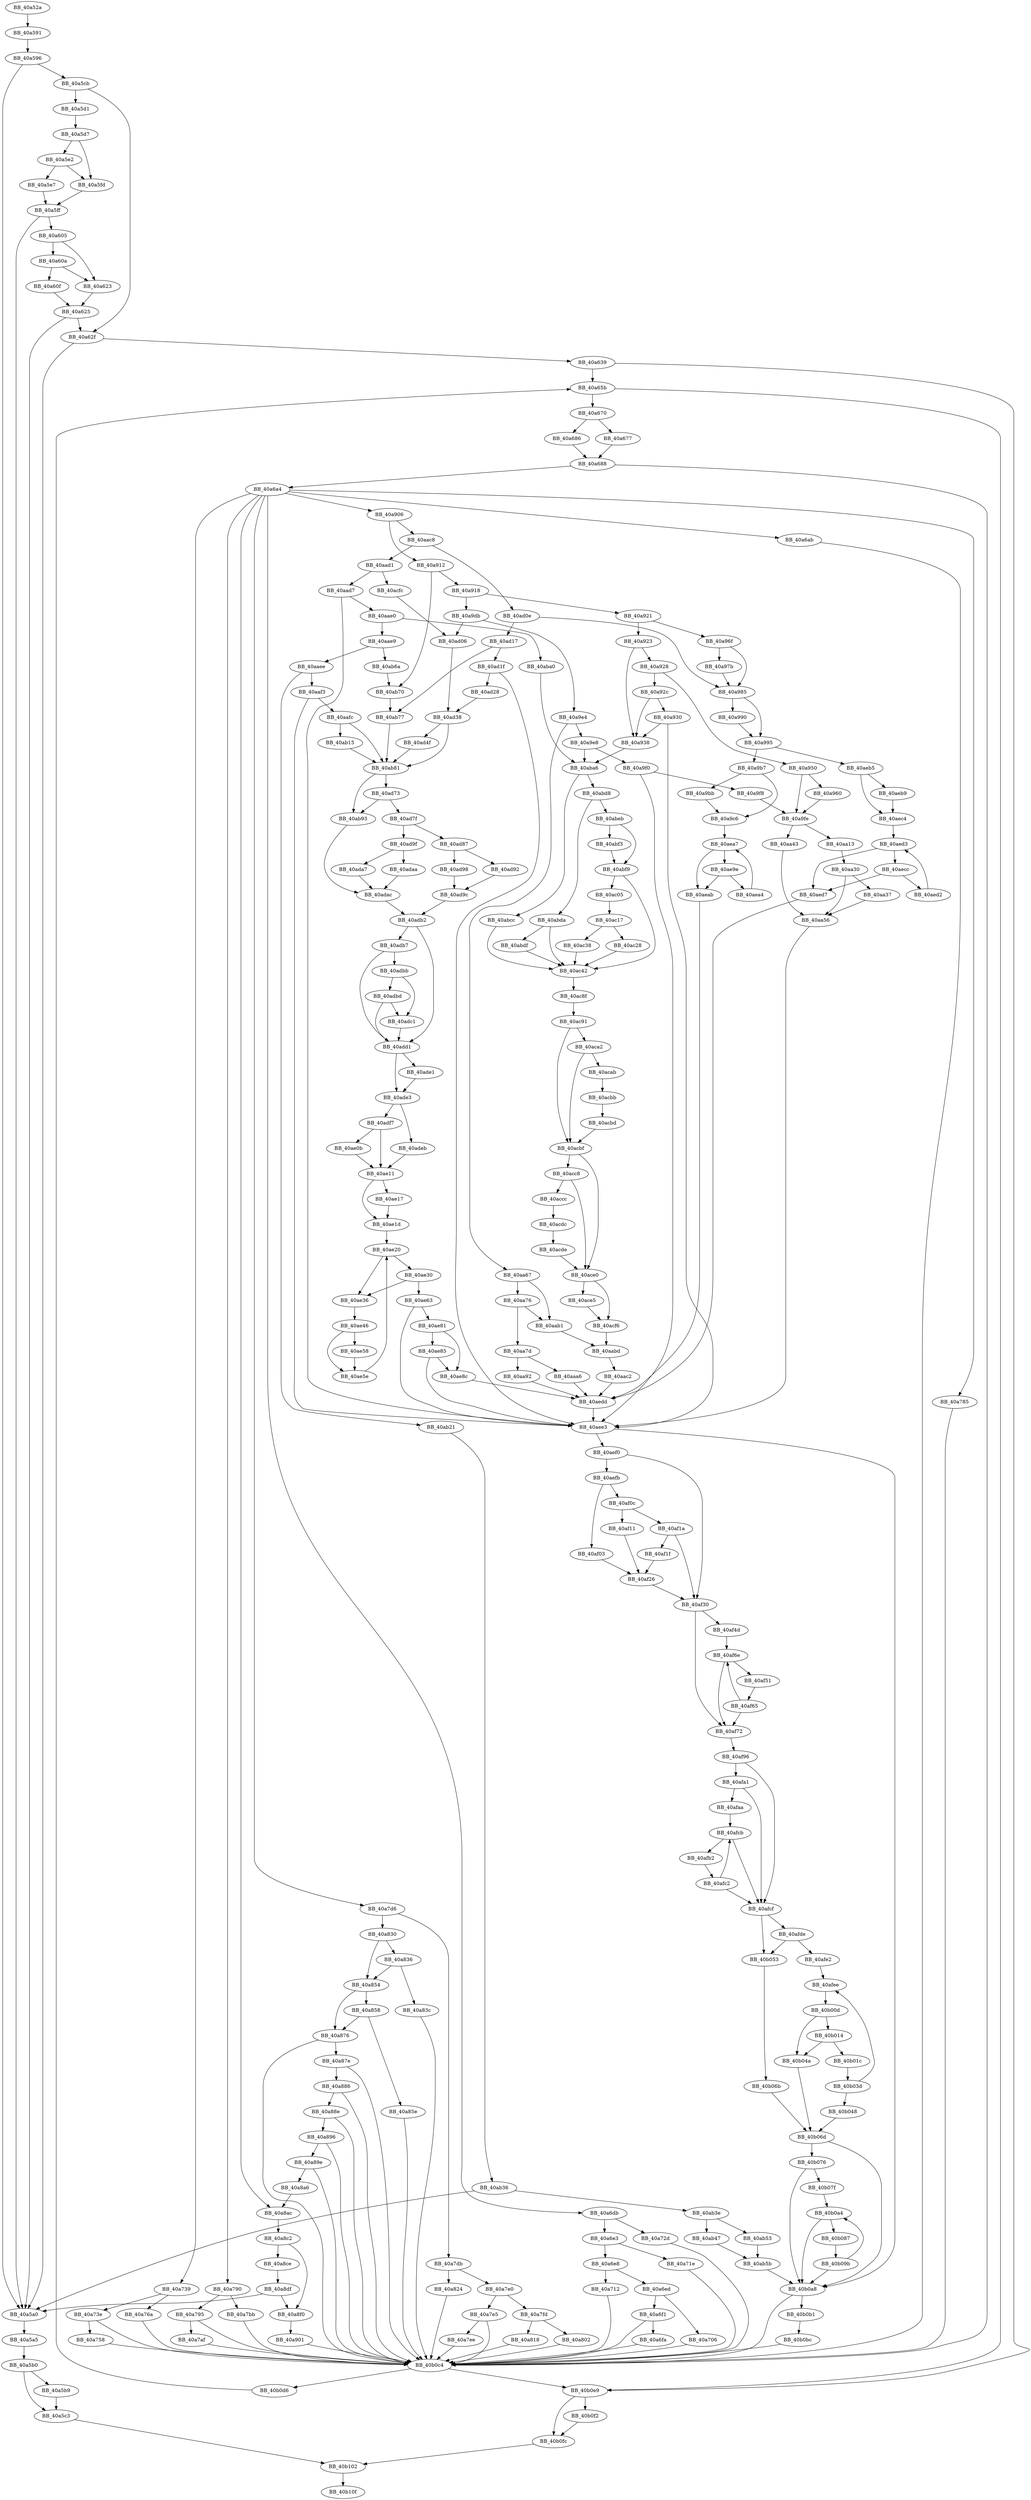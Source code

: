 DiGraph __output_l{
BB_40a52a->BB_40a591
BB_40a591->BB_40a596
BB_40a596->BB_40a5a0
BB_40a596->BB_40a5cb
BB_40a5a0->BB_40a5a5
BB_40a5a5->BB_40a5b0
BB_40a5b0->BB_40a5b9
BB_40a5b0->BB_40a5c3
BB_40a5b9->BB_40a5c3
BB_40a5c3->BB_40b102
BB_40a5cb->BB_40a5d1
BB_40a5cb->BB_40a62f
BB_40a5d1->BB_40a5d7
BB_40a5d7->BB_40a5e2
BB_40a5d7->BB_40a5fd
BB_40a5e2->BB_40a5e7
BB_40a5e2->BB_40a5fd
BB_40a5e7->BB_40a5ff
BB_40a5fd->BB_40a5ff
BB_40a5ff->BB_40a5a0
BB_40a5ff->BB_40a605
BB_40a605->BB_40a60a
BB_40a605->BB_40a623
BB_40a60a->BB_40a60f
BB_40a60a->BB_40a623
BB_40a60f->BB_40a625
BB_40a623->BB_40a625
BB_40a625->BB_40a5a0
BB_40a625->BB_40a62f
BB_40a62f->BB_40a5a0
BB_40a62f->BB_40a639
BB_40a639->BB_40a65b
BB_40a639->BB_40b0e9
BB_40a65b->BB_40a670
BB_40a65b->BB_40b0e9
BB_40a670->BB_40a677
BB_40a670->BB_40a686
BB_40a677->BB_40a688
BB_40a686->BB_40a688
BB_40a688->BB_40a6a4
BB_40a688->BB_40b0c4
BB_40a6a4->BB_40a6ab
BB_40a6a4->BB_40a6db
BB_40a6a4->BB_40a739
BB_40a6a4->BB_40a785
BB_40a6a4->BB_40a790
BB_40a6a4->BB_40a7d6
BB_40a6a4->BB_40a8ac
BB_40a6a4->BB_40a906
BB_40a6ab->BB_40b0c4
BB_40a6db->BB_40a6e3
BB_40a6db->BB_40a72d
BB_40a6e3->BB_40a6e8
BB_40a6e3->BB_40a71e
BB_40a6e8->BB_40a6ed
BB_40a6e8->BB_40a712
BB_40a6ed->BB_40a6f1
BB_40a6ed->BB_40a706
BB_40a6f1->BB_40a6fa
BB_40a6f1->BB_40b0c4
BB_40a6fa->BB_40b0c4
BB_40a706->BB_40b0c4
BB_40a712->BB_40b0c4
BB_40a71e->BB_40b0c4
BB_40a72d->BB_40b0c4
BB_40a739->BB_40a73e
BB_40a739->BB_40a76a
BB_40a73e->BB_40a758
BB_40a73e->BB_40b0c4
BB_40a758->BB_40b0c4
BB_40a76a->BB_40b0c4
BB_40a785->BB_40b0c4
BB_40a790->BB_40a795
BB_40a790->BB_40a7bb
BB_40a795->BB_40a7af
BB_40a795->BB_40b0c4
BB_40a7af->BB_40b0c4
BB_40a7bb->BB_40b0c4
BB_40a7d6->BB_40a7db
BB_40a7d6->BB_40a830
BB_40a7db->BB_40a7e0
BB_40a7db->BB_40a824
BB_40a7e0->BB_40a7e5
BB_40a7e0->BB_40a7fd
BB_40a7e5->BB_40a7ee
BB_40a7e5->BB_40b0c4
BB_40a7ee->BB_40b0c4
BB_40a7fd->BB_40a802
BB_40a7fd->BB_40a818
BB_40a802->BB_40b0c4
BB_40a818->BB_40b0c4
BB_40a824->BB_40b0c4
BB_40a830->BB_40a836
BB_40a830->BB_40a854
BB_40a836->BB_40a83c
BB_40a836->BB_40a854
BB_40a83c->BB_40b0c4
BB_40a854->BB_40a858
BB_40a854->BB_40a876
BB_40a858->BB_40a85e
BB_40a858->BB_40a876
BB_40a85e->BB_40b0c4
BB_40a876->BB_40a87e
BB_40a876->BB_40b0c4
BB_40a87e->BB_40a886
BB_40a87e->BB_40b0c4
BB_40a886->BB_40a88e
BB_40a886->BB_40b0c4
BB_40a88e->BB_40a896
BB_40a88e->BB_40b0c4
BB_40a896->BB_40a89e
BB_40a896->BB_40b0c4
BB_40a89e->BB_40a8a6
BB_40a89e->BB_40b0c4
BB_40a8a6->BB_40a8ac
BB_40a8ac->BB_40a8c2
BB_40a8c2->BB_40a8ce
BB_40a8c2->BB_40a8f0
BB_40a8ce->BB_40a8df
BB_40a8df->BB_40a5a0
BB_40a8df->BB_40a8f0
BB_40a8f0->BB_40a901
BB_40a901->BB_40b0c4
BB_40a906->BB_40a912
BB_40a906->BB_40aac8
BB_40a912->BB_40a918
BB_40a912->BB_40ab70
BB_40a918->BB_40a921
BB_40a918->BB_40a9db
BB_40a921->BB_40a923
BB_40a921->BB_40a96f
BB_40a923->BB_40a928
BB_40a923->BB_40a938
BB_40a928->BB_40a92c
BB_40a928->BB_40a950
BB_40a92c->BB_40a930
BB_40a92c->BB_40a938
BB_40a930->BB_40a938
BB_40a930->BB_40aee3
BB_40a938->BB_40aba6
BB_40a950->BB_40a960
BB_40a950->BB_40a9fe
BB_40a960->BB_40a9fe
BB_40a96f->BB_40a97b
BB_40a96f->BB_40a985
BB_40a97b->BB_40a985
BB_40a985->BB_40a990
BB_40a985->BB_40a995
BB_40a990->BB_40a995
BB_40a995->BB_40a9b7
BB_40a995->BB_40aeb5
BB_40a9b7->BB_40a9bb
BB_40a9b7->BB_40a9c6
BB_40a9bb->BB_40a9c6
BB_40a9c6->BB_40aea7
BB_40a9db->BB_40a9e4
BB_40a9db->BB_40ad06
BB_40a9e4->BB_40a9e8
BB_40a9e4->BB_40aa67
BB_40a9e8->BB_40a9f0
BB_40a9e8->BB_40aba6
BB_40a9f0->BB_40a9f8
BB_40a9f0->BB_40aee3
BB_40a9f8->BB_40a9fe
BB_40a9fe->BB_40aa13
BB_40a9fe->BB_40aa43
BB_40aa13->BB_40aa30
BB_40aa30->BB_40aa37
BB_40aa30->BB_40aa56
BB_40aa37->BB_40aa56
BB_40aa43->BB_40aa56
BB_40aa56->BB_40aee3
BB_40aa67->BB_40aa76
BB_40aa67->BB_40aab1
BB_40aa76->BB_40aa7d
BB_40aa76->BB_40aab1
BB_40aa7d->BB_40aa92
BB_40aa7d->BB_40aaa6
BB_40aa92->BB_40aedd
BB_40aaa6->BB_40aedd
BB_40aab1->BB_40aabd
BB_40aabd->BB_40aac2
BB_40aac2->BB_40aedd
BB_40aac8->BB_40aad1
BB_40aac8->BB_40ad0e
BB_40aad1->BB_40aad7
BB_40aad1->BB_40acfc
BB_40aad7->BB_40aae0
BB_40aad7->BB_40aee3
BB_40aae0->BB_40aae9
BB_40aae0->BB_40aba0
BB_40aae9->BB_40aaee
BB_40aae9->BB_40ab6a
BB_40aaee->BB_40aaf3
BB_40aaee->BB_40ab21
BB_40aaf3->BB_40aafc
BB_40aaf3->BB_40aee3
BB_40aafc->BB_40ab15
BB_40aafc->BB_40ab81
BB_40ab15->BB_40ab81
BB_40ab21->BB_40ab36
BB_40ab36->BB_40a5a0
BB_40ab36->BB_40ab3e
BB_40ab3e->BB_40ab47
BB_40ab3e->BB_40ab53
BB_40ab47->BB_40ab5b
BB_40ab53->BB_40ab5b
BB_40ab5b->BB_40b0a8
BB_40ab6a->BB_40ab70
BB_40ab70->BB_40ab77
BB_40ab77->BB_40ab81
BB_40ab81->BB_40ab93
BB_40ab81->BB_40ad73
BB_40ab93->BB_40adac
BB_40aba0->BB_40aba6
BB_40aba6->BB_40abcc
BB_40aba6->BB_40abd8
BB_40abcc->BB_40ac42
BB_40abd8->BB_40abda
BB_40abd8->BB_40abeb
BB_40abda->BB_40abdf
BB_40abda->BB_40ac42
BB_40abdf->BB_40ac42
BB_40abeb->BB_40abf3
BB_40abeb->BB_40abf9
BB_40abf3->BB_40abf9
BB_40abf9->BB_40ac05
BB_40abf9->BB_40ac42
BB_40ac05->BB_40ac17
BB_40ac17->BB_40ac28
BB_40ac17->BB_40ac38
BB_40ac28->BB_40ac42
BB_40ac38->BB_40ac42
BB_40ac42->BB_40ac8f
BB_40ac8f->BB_40ac91
BB_40ac91->BB_40aca2
BB_40ac91->BB_40acbf
BB_40aca2->BB_40acab
BB_40aca2->BB_40acbf
BB_40acab->BB_40acbb
BB_40acbb->BB_40acbd
BB_40acbd->BB_40acbf
BB_40acbf->BB_40acc8
BB_40acbf->BB_40ace0
BB_40acc8->BB_40accc
BB_40acc8->BB_40ace0
BB_40accc->BB_40acdc
BB_40acdc->BB_40acde
BB_40acde->BB_40ace0
BB_40ace0->BB_40ace5
BB_40ace0->BB_40acf6
BB_40ace5->BB_40acf6
BB_40acf6->BB_40aabd
BB_40acfc->BB_40ad06
BB_40ad06->BB_40ad38
BB_40ad0e->BB_40a985
BB_40ad0e->BB_40ad17
BB_40ad17->BB_40ab77
BB_40ad17->BB_40ad1f
BB_40ad1f->BB_40ad28
BB_40ad1f->BB_40aee3
BB_40ad28->BB_40ad38
BB_40ad38->BB_40ab81
BB_40ad38->BB_40ad4f
BB_40ad4f->BB_40ab81
BB_40ad73->BB_40ab93
BB_40ad73->BB_40ad7f
BB_40ad7f->BB_40ad87
BB_40ad7f->BB_40ad9f
BB_40ad87->BB_40ad92
BB_40ad87->BB_40ad98
BB_40ad92->BB_40ad9c
BB_40ad98->BB_40ad9c
BB_40ad9c->BB_40adb2
BB_40ad9f->BB_40ada7
BB_40ad9f->BB_40adaa
BB_40ada7->BB_40adac
BB_40adaa->BB_40adac
BB_40adac->BB_40adb2
BB_40adb2->BB_40adb7
BB_40adb2->BB_40add1
BB_40adb7->BB_40adbb
BB_40adb7->BB_40add1
BB_40adbb->BB_40adbd
BB_40adbb->BB_40adc1
BB_40adbd->BB_40adc1
BB_40adbd->BB_40add1
BB_40adc1->BB_40add1
BB_40add1->BB_40ade1
BB_40add1->BB_40ade3
BB_40ade1->BB_40ade3
BB_40ade3->BB_40adeb
BB_40ade3->BB_40adf7
BB_40adeb->BB_40ae11
BB_40adf7->BB_40ae0b
BB_40adf7->BB_40ae11
BB_40ae0b->BB_40ae11
BB_40ae11->BB_40ae17
BB_40ae11->BB_40ae1d
BB_40ae17->BB_40ae1d
BB_40ae1d->BB_40ae20
BB_40ae20->BB_40ae30
BB_40ae20->BB_40ae36
BB_40ae30->BB_40ae36
BB_40ae30->BB_40ae63
BB_40ae36->BB_40ae46
BB_40ae46->BB_40ae58
BB_40ae46->BB_40ae5e
BB_40ae58->BB_40ae5e
BB_40ae5e->BB_40ae20
BB_40ae63->BB_40ae81
BB_40ae63->BB_40aee3
BB_40ae81->BB_40ae85
BB_40ae81->BB_40ae8c
BB_40ae85->BB_40ae8c
BB_40ae85->BB_40aee3
BB_40ae8c->BB_40aedd
BB_40ae9e->BB_40aea4
BB_40ae9e->BB_40aeab
BB_40aea4->BB_40aea7
BB_40aea7->BB_40ae9e
BB_40aea7->BB_40aeab
BB_40aeab->BB_40aedd
BB_40aeb5->BB_40aeb9
BB_40aeb5->BB_40aec4
BB_40aeb9->BB_40aec4
BB_40aec4->BB_40aed3
BB_40aecc->BB_40aed2
BB_40aecc->BB_40aed7
BB_40aed2->BB_40aed3
BB_40aed3->BB_40aecc
BB_40aed3->BB_40aed7
BB_40aed7->BB_40aedd
BB_40aedd->BB_40aee3
BB_40aee3->BB_40aef0
BB_40aee3->BB_40b0a8
BB_40aef0->BB_40aefb
BB_40aef0->BB_40af30
BB_40aefb->BB_40af03
BB_40aefb->BB_40af0c
BB_40af03->BB_40af26
BB_40af0c->BB_40af11
BB_40af0c->BB_40af1a
BB_40af11->BB_40af26
BB_40af1a->BB_40af1f
BB_40af1a->BB_40af30
BB_40af1f->BB_40af26
BB_40af26->BB_40af30
BB_40af30->BB_40af4d
BB_40af30->BB_40af72
BB_40af4d->BB_40af6e
BB_40af51->BB_40af65
BB_40af65->BB_40af6e
BB_40af65->BB_40af72
BB_40af6e->BB_40af51
BB_40af6e->BB_40af72
BB_40af72->BB_40af96
BB_40af96->BB_40afa1
BB_40af96->BB_40afcf
BB_40afa1->BB_40afaa
BB_40afa1->BB_40afcf
BB_40afaa->BB_40afcb
BB_40afb2->BB_40afc2
BB_40afc2->BB_40afcb
BB_40afc2->BB_40afcf
BB_40afcb->BB_40afb2
BB_40afcb->BB_40afcf
BB_40afcf->BB_40afde
BB_40afcf->BB_40b053
BB_40afde->BB_40afe2
BB_40afde->BB_40b053
BB_40afe2->BB_40afee
BB_40afee->BB_40b00d
BB_40b00d->BB_40b014
BB_40b00d->BB_40b04a
BB_40b014->BB_40b01c
BB_40b014->BB_40b04a
BB_40b01c->BB_40b03d
BB_40b03d->BB_40afee
BB_40b03d->BB_40b048
BB_40b048->BB_40b06d
BB_40b04a->BB_40b06d
BB_40b053->BB_40b06b
BB_40b06b->BB_40b06d
BB_40b06d->BB_40b076
BB_40b06d->BB_40b0a8
BB_40b076->BB_40b07f
BB_40b076->BB_40b0a8
BB_40b07f->BB_40b0a4
BB_40b087->BB_40b09b
BB_40b09b->BB_40b0a4
BB_40b09b->BB_40b0a8
BB_40b0a4->BB_40b087
BB_40b0a4->BB_40b0a8
BB_40b0a8->BB_40b0b1
BB_40b0a8->BB_40b0c4
BB_40b0b1->BB_40b0bc
BB_40b0bc->BB_40b0c4
BB_40b0c4->BB_40b0d6
BB_40b0c4->BB_40b0e9
BB_40b0d6->BB_40a65b
BB_40b0e9->BB_40b0f2
BB_40b0e9->BB_40b0fc
BB_40b0f2->BB_40b0fc
BB_40b0fc->BB_40b102
BB_40b102->BB_40b10f
}
